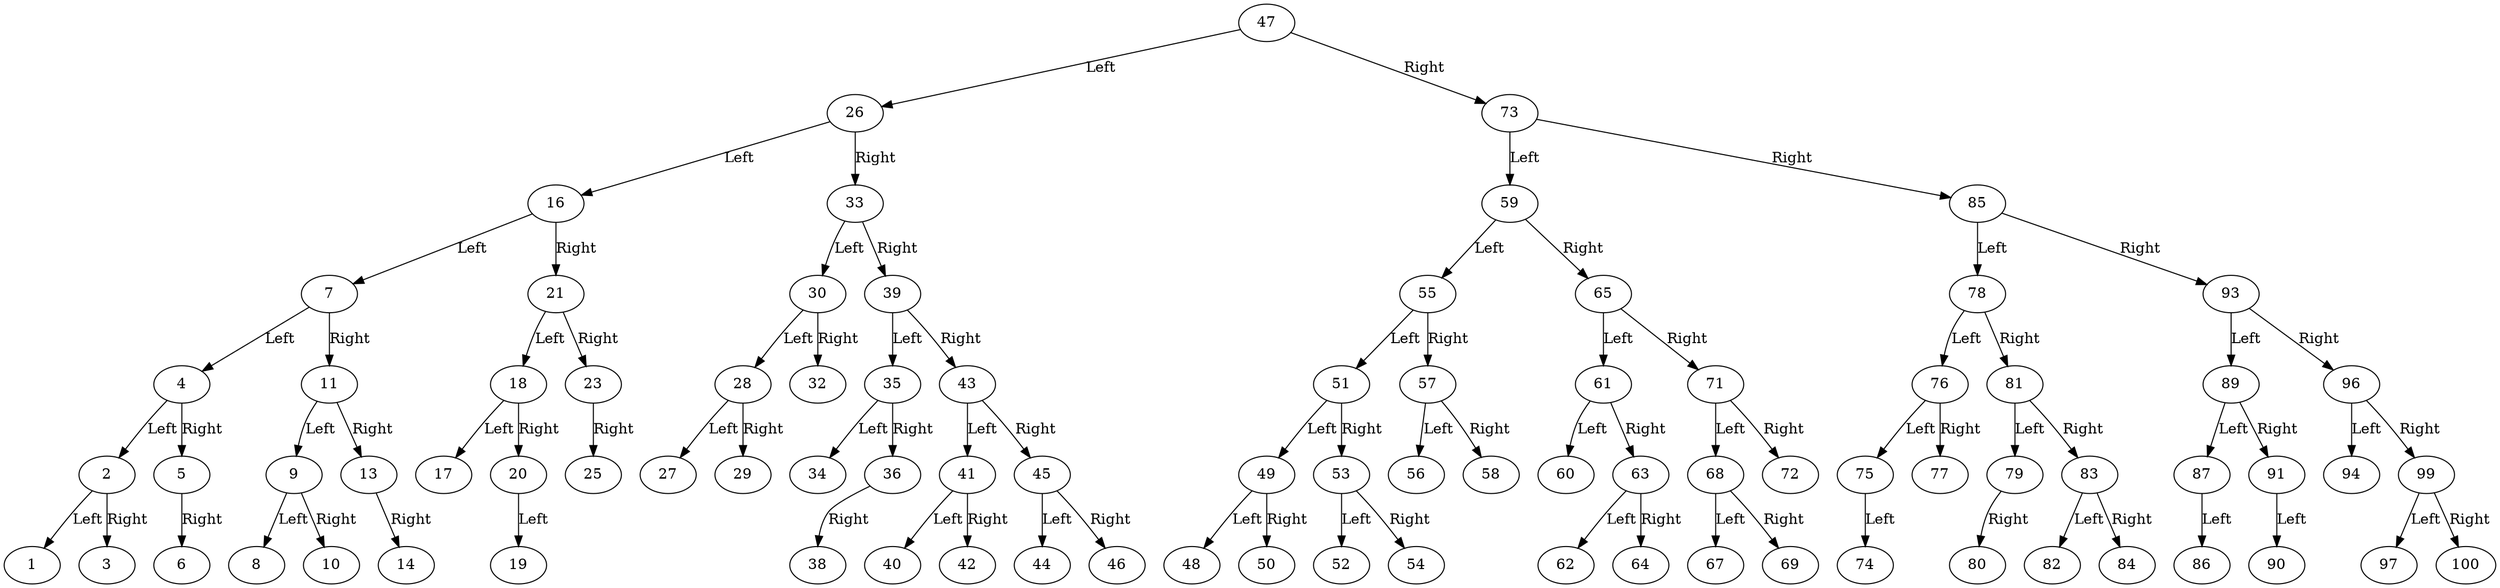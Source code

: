 // AVL Tree
digraph {
	47 [label=47]
	47 -> 26 [label=Left]
	26 [label=26]
	26 -> 16 [label=Left]
	16 [label=16]
	16 -> 7 [label=Left]
	7 [label=7]
	7 -> 4 [label=Left]
	4 [label=4]
	4 -> 2 [label=Left]
	2 [label=2]
	2 -> 1 [label=Left]
	1 [label=1]
	2 -> 3 [label=Right]
	3 [label=3]
	4 -> 5 [label=Right]
	5 [label=5]
	5 -> 6 [label=Right]
	6 [label=6]
	7 -> 11 [label=Right]
	11 [label=11]
	11 -> 9 [label=Left]
	9 [label=9]
	9 -> 8 [label=Left]
	8 [label=8]
	9 -> 10 [label=Right]
	10 [label=10]
	11 -> 13 [label=Right]
	13 [label=13]
	13 -> 14 [label=Right]
	14 [label=14]
	16 -> 21 [label=Right]
	21 [label=21]
	21 -> 18 [label=Left]
	18 [label=18]
	18 -> 17 [label=Left]
	17 [label=17]
	18 -> 20 [label=Right]
	20 [label=20]
	20 -> 19 [label=Left]
	19 [label=19]
	21 -> 23 [label=Right]
	23 [label=23]
	23 -> 25 [label=Right]
	25 [label=25]
	26 -> 33 [label=Right]
	33 [label=33]
	33 -> 30 [label=Left]
	30 [label=30]
	30 -> 28 [label=Left]
	28 [label=28]
	28 -> 27 [label=Left]
	27 [label=27]
	28 -> 29 [label=Right]
	29 [label=29]
	30 -> 32 [label=Right]
	32 [label=32]
	33 -> 39 [label=Right]
	39 [label=39]
	39 -> 35 [label=Left]
	35 [label=35]
	35 -> 34 [label=Left]
	34 [label=34]
	35 -> 36 [label=Right]
	36 [label=36]
	36 -> 38 [label=Right]
	38 [label=38]
	39 -> 43 [label=Right]
	43 [label=43]
	43 -> 41 [label=Left]
	41 [label=41]
	41 -> 40 [label=Left]
	40 [label=40]
	41 -> 42 [label=Right]
	42 [label=42]
	43 -> 45 [label=Right]
	45 [label=45]
	45 -> 44 [label=Left]
	44 [label=44]
	45 -> 46 [label=Right]
	46 [label=46]
	47 -> 73 [label=Right]
	73 [label=73]
	73 -> 59 [label=Left]
	59 [label=59]
	59 -> 55 [label=Left]
	55 [label=55]
	55 -> 51 [label=Left]
	51 [label=51]
	51 -> 49 [label=Left]
	49 [label=49]
	49 -> 48 [label=Left]
	48 [label=48]
	49 -> 50 [label=Right]
	50 [label=50]
	51 -> 53 [label=Right]
	53 [label=53]
	53 -> 52 [label=Left]
	52 [label=52]
	53 -> 54 [label=Right]
	54 [label=54]
	55 -> 57 [label=Right]
	57 [label=57]
	57 -> 56 [label=Left]
	56 [label=56]
	57 -> 58 [label=Right]
	58 [label=58]
	59 -> 65 [label=Right]
	65 [label=65]
	65 -> 61 [label=Left]
	61 [label=61]
	61 -> 60 [label=Left]
	60 [label=60]
	61 -> 63 [label=Right]
	63 [label=63]
	63 -> 62 [label=Left]
	62 [label=62]
	63 -> 64 [label=Right]
	64 [label=64]
	65 -> 71 [label=Right]
	71 [label=71]
	71 -> 68 [label=Left]
	68 [label=68]
	68 -> 67 [label=Left]
	67 [label=67]
	68 -> 69 [label=Right]
	69 [label=69]
	71 -> 72 [label=Right]
	72 [label=72]
	73 -> 85 [label=Right]
	85 [label=85]
	85 -> 78 [label=Left]
	78 [label=78]
	78 -> 76 [label=Left]
	76 [label=76]
	76 -> 75 [label=Left]
	75 [label=75]
	75 -> 74 [label=Left]
	74 [label=74]
	76 -> 77 [label=Right]
	77 [label=77]
	78 -> 81 [label=Right]
	81 [label=81]
	81 -> 79 [label=Left]
	79 [label=79]
	79 -> 80 [label=Right]
	80 [label=80]
	81 -> 83 [label=Right]
	83 [label=83]
	83 -> 82 [label=Left]
	82 [label=82]
	83 -> 84 [label=Right]
	84 [label=84]
	85 -> 93 [label=Right]
	93 [label=93]
	93 -> 89 [label=Left]
	89 [label=89]
	89 -> 87 [label=Left]
	87 [label=87]
	87 -> 86 [label=Left]
	86 [label=86]
	89 -> 91 [label=Right]
	91 [label=91]
	91 -> 90 [label=Left]
	90 [label=90]
	93 -> 96 [label=Right]
	96 [label=96]
	96 -> 94 [label=Left]
	94 [label=94]
	96 -> 99 [label=Right]
	99 [label=99]
	99 -> 97 [label=Left]
	97 [label=97]
	99 -> 100 [label=Right]
	100 [label=100]
}
